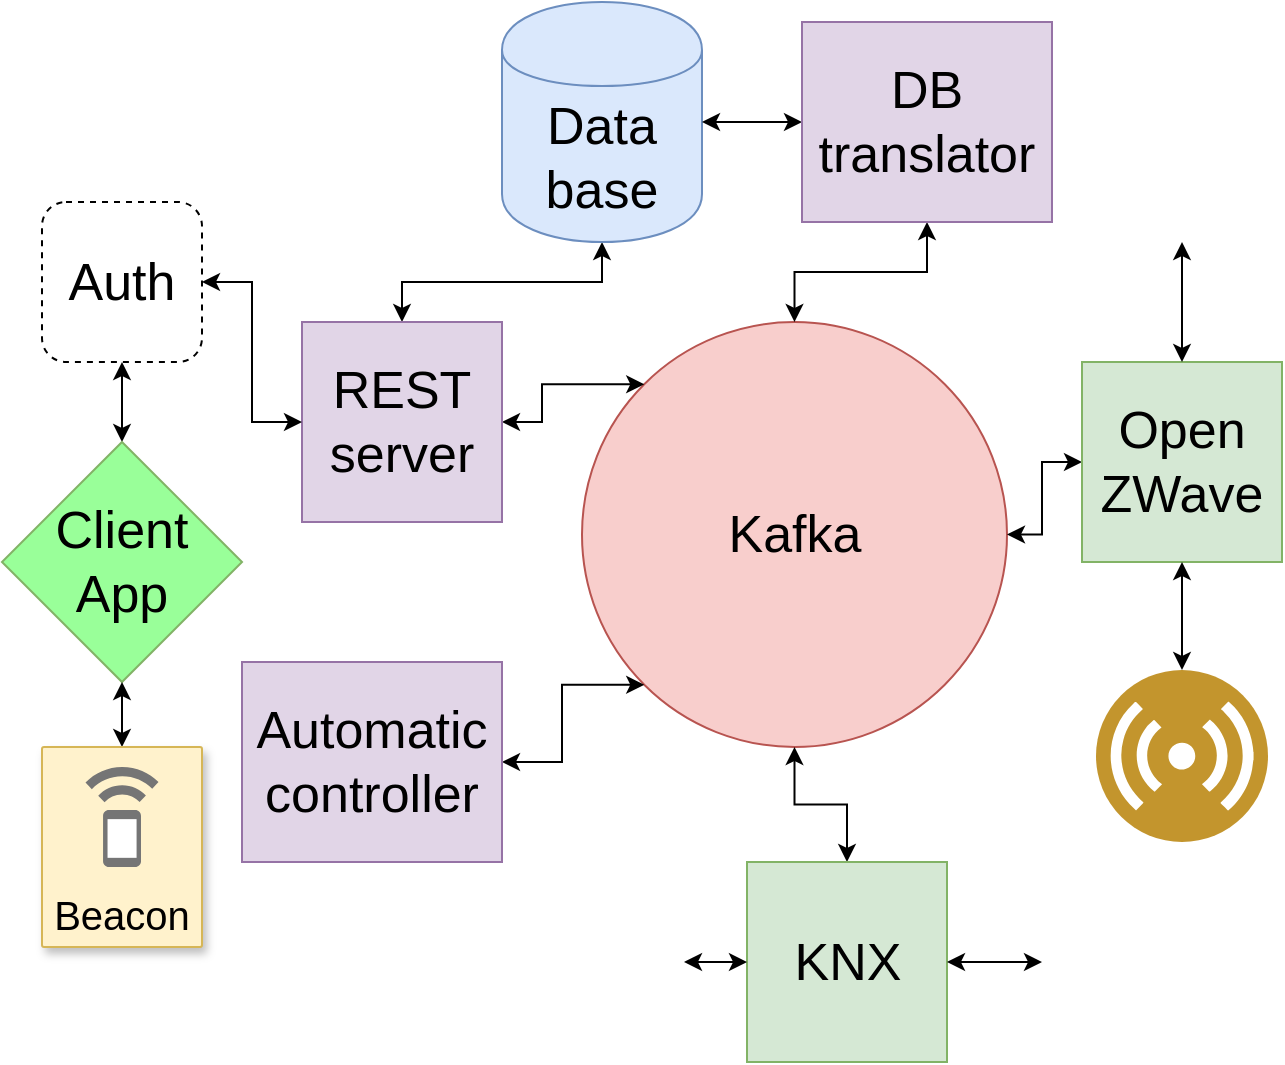 <mxfile version="12.4.9" type="device"><diagram id="hJPKtiZCH8U18nDD04zk" name="Page-1"><mxGraphModel dx="1378" dy="629" grid="1" gridSize="10" guides="1" tooltips="1" connect="1" arrows="1" fold="1" page="0" pageScale="1" pageWidth="827" pageHeight="1169" math="0" shadow="0"><root><mxCell id="0"/><mxCell id="1" parent="0"/><mxCell id="OYLzrGyQOJT7fG7lCAyo-1" value="Kafka" style="ellipse;whiteSpace=wrap;html=1;aspect=fixed;fontSize=26;fillColor=#f8cecc;strokeColor=#b85450;" parent="1" vertex="1"><mxGeometry x="70" y="280" width="212.5" height="212.5" as="geometry"/></mxCell><mxCell id="xlGnm-aRvEGxSo4vlyf8-7" style="edgeStyle=orthogonalEdgeStyle;rounded=0;orthogonalLoop=1;jettySize=auto;html=1;fontSize=26;startArrow=classic;startFill=1;" edge="1" parent="1" source="OYLzrGyQOJT7fG7lCAyo-6" target="OYLzrGyQOJT7fG7lCAyo-11"><mxGeometry relative="1" as="geometry"/></mxCell><mxCell id="xlGnm-aRvEGxSo4vlyf8-25" style="edgeStyle=orthogonalEdgeStyle;rounded=0;orthogonalLoop=1;jettySize=auto;html=1;entryX=0;entryY=0;entryDx=0;entryDy=0;startArrow=classic;startFill=1;fontSize=26;" edge="1" parent="1" source="OYLzrGyQOJT7fG7lCAyo-6" target="OYLzrGyQOJT7fG7lCAyo-1"><mxGeometry relative="1" as="geometry"/></mxCell><mxCell id="OYLzrGyQOJT7fG7lCAyo-6" value="REST server" style="whiteSpace=wrap;html=1;aspect=fixed;fontSize=26;fillColor=#e1d5e7;strokeColor=#9673a6;" parent="1" vertex="1"><mxGeometry x="-70" y="280" width="100" height="100" as="geometry"/></mxCell><mxCell id="xlGnm-aRvEGxSo4vlyf8-9" style="edgeStyle=orthogonalEdgeStyle;rounded=0;orthogonalLoop=1;jettySize=auto;html=1;fontSize=26;startArrow=classic;startFill=1;" edge="1" parent="1" source="OYLzrGyQOJT7fG7lCAyo-7" target="xlGnm-aRvEGxSo4vlyf8-1"><mxGeometry relative="1" as="geometry"/></mxCell><mxCell id="OYLzrGyQOJT7fG7lCAyo-7" value="Client App" style="rhombus;whiteSpace=wrap;html=1;fontSize=26;fillColor=#99FF99;strokeColor=#82b366;" parent="1" vertex="1"><mxGeometry x="-220" y="340" width="120" height="120" as="geometry"/></mxCell><mxCell id="OYLzrGyQOJT7fG7lCAyo-11" value="Data base" style="shape=cylinder;whiteSpace=wrap;html=1;boundedLbl=1;backgroundOutline=1;fontSize=26;fillColor=#dae8fc;strokeColor=#6c8ebf;" parent="1" vertex="1"><mxGeometry x="30" y="120" width="100" height="120" as="geometry"/></mxCell><mxCell id="xlGnm-aRvEGxSo4vlyf8-21" style="edgeStyle=orthogonalEdgeStyle;rounded=0;orthogonalLoop=1;jettySize=auto;html=1;startArrow=classic;startFill=1;fontSize=26;" edge="1" parent="1" source="OYLzrGyQOJT7fG7lCAyo-3" target="OYLzrGyQOJT7fG7lCAyo-1"><mxGeometry relative="1" as="geometry"/></mxCell><mxCell id="OYLzrGyQOJT7fG7lCAyo-3" value="Open ZWave" style="whiteSpace=wrap;html=1;aspect=fixed;fontSize=26;fillColor=#d5e8d4;strokeColor=#82b366;" parent="1" vertex="1"><mxGeometry x="320" y="300" width="100" height="100" as="geometry"/></mxCell><mxCell id="xlGnm-aRvEGxSo4vlyf8-10" style="edgeStyle=orthogonalEdgeStyle;rounded=0;orthogonalLoop=1;jettySize=auto;html=1;startArrow=classic;startFill=1;fontSize=26;" edge="1" parent="1" source="W_J8wzUdvyJl8Zqh2S_G-16" target="OYLzrGyQOJT7fG7lCAyo-3"><mxGeometry relative="1" as="geometry"/></mxCell><mxCell id="W_J8wzUdvyJl8Zqh2S_G-16" value="" style="shape=image;html=1;verticalAlign=top;verticalLabelPosition=bottom;labelBackgroundColor=#ffffff;imageAspect=0;aspect=fixed;image=https://cdn0.iconfinder.com/data/icons/small-n-flat/24/678078-light-bulb-128.png;rounded=0;comic=0;gradientColor=none;perimeterSpacing=0;" parent="1" vertex="1"><mxGeometry x="320" y="140" width="100" height="100" as="geometry"/></mxCell><mxCell id="W_J8wzUdvyJl8Zqh2S_G-17" value="" style="aspect=fixed;perimeter=ellipsePerimeter;html=1;align=center;shadow=0;dashed=0;fontColor=#4277BB;labelBackgroundColor=#ffffff;fontSize=12;spacingTop=3;image;image=img/lib/ibm/users/sensor.svg;rounded=0;comic=0;gradientColor=none;" parent="1" vertex="1"><mxGeometry x="327" y="454" width="86" height="86" as="geometry"/></mxCell><mxCell id="W_J8wzUdvyJl8Zqh2S_G-31" style="edgeStyle=orthogonalEdgeStyle;rounded=0;orthogonalLoop=1;jettySize=auto;html=1;startArrow=classic;startFill=1;fontSize=35;" parent="1" source="OYLzrGyQOJT7fG7lCAyo-3" target="W_J8wzUdvyJl8Zqh2S_G-17" edge="1"><mxGeometry relative="1" as="geometry"/></mxCell><mxCell id="CMZmK1EBAPhevOV95E88-11" style="edgeStyle=orthogonalEdgeStyle;rounded=0;orthogonalLoop=1;jettySize=auto;html=1;startArrow=classic;startFill=1;fontSize=20;" parent="1" source="OYLzrGyQOJT7fG7lCAyo-2" target="OYLzrGyQOJT7fG7lCAyo-1" edge="1"><mxGeometry relative="1" as="geometry"/></mxCell><mxCell id="OYLzrGyQOJT7fG7lCAyo-2" value="KNX" style="whiteSpace=wrap;html=1;aspect=fixed;fontSize=26;fillColor=#d5e8d4;strokeColor=#82b366;" parent="1" vertex="1"><mxGeometry x="152.5" y="550" width="100" height="100" as="geometry"/></mxCell><mxCell id="xlGnm-aRvEGxSo4vlyf8-11" style="edgeStyle=orthogonalEdgeStyle;rounded=0;orthogonalLoop=1;jettySize=auto;html=1;startArrow=classic;startFill=1;fontSize=26;" edge="1" parent="1" source="W_J8wzUdvyJl8Zqh2S_G-13" target="OYLzrGyQOJT7fG7lCAyo-2"><mxGeometry relative="1" as="geometry"/></mxCell><mxCell id="W_J8wzUdvyJl8Zqh2S_G-13" value="" style="shape=image;html=1;verticalAlign=top;verticalLabelPosition=bottom;labelBackgroundColor=#ffffff;imageAspect=0;aspect=fixed;image=https://cdn3.iconfinder.com/data/icons/car-parts-18/64/car-condenser-radiator-heat-exchanger-128.png;rounded=0;comic=0;gradientColor=none;" parent="1" vertex="1"><mxGeometry x="30" y="554.5" width="91" height="91" as="geometry"/></mxCell><mxCell id="W_J8wzUdvyJl8Zqh2S_G-14" value="" style="shape=image;html=1;verticalAlign=top;verticalLabelPosition=bottom;labelBackgroundColor=#ffffff;imageAspect=0;aspect=fixed;image=https://cdn2.iconfinder.com/data/icons/household-things/64/house_window-128.png;rounded=0;comic=0;gradientColor=none;" parent="1" vertex="1"><mxGeometry x="300" y="555" width="90" height="90" as="geometry"/></mxCell><mxCell id="W_J8wzUdvyJl8Zqh2S_G-28" style="edgeStyle=orthogonalEdgeStyle;rounded=0;orthogonalLoop=1;jettySize=auto;html=1;startArrow=classic;startFill=1;fontSize=35;" parent="1" source="OYLzrGyQOJT7fG7lCAyo-2" target="W_J8wzUdvyJl8Zqh2S_G-14" edge="1"><mxGeometry relative="1" as="geometry"/></mxCell><mxCell id="CMZmK1EBAPhevOV95E88-7" style="edgeStyle=orthogonalEdgeStyle;rounded=0;orthogonalLoop=1;jettySize=auto;html=1;startArrow=classic;startFill=1;fontSize=20;" parent="1" source="CMZmK1EBAPhevOV95E88-1" target="OYLzrGyQOJT7fG7lCAyo-7" edge="1"><mxGeometry relative="1" as="geometry"/></mxCell><mxCell id="CMZmK1EBAPhevOV95E88-1" value="Beacon" style="strokeColor=#d6b656;shadow=1;strokeWidth=1;rounded=1;absoluteArcSize=1;arcSize=2;labelPosition=center;verticalLabelPosition=middle;align=center;verticalAlign=bottom;spacingLeft=0;fontSize=20;whiteSpace=wrap;spacingBottom=2;fillColor=#fff2cc;" parent="1" vertex="1"><mxGeometry x="-200" y="492.5" width="80" height="100" as="geometry"/></mxCell><mxCell id="CMZmK1EBAPhevOV95E88-2" value="" style="dashed=0;connectable=0;html=1;fillColor=#757575;strokeColor=none;shape=mxgraph.gcp2.beacon;part=1;" parent="CMZmK1EBAPhevOV95E88-1" vertex="1"><mxGeometry x="0.5" width="36.5" height="50" relative="1" as="geometry"><mxPoint x="-18.25" y="10" as="offset"/></mxGeometry></mxCell><mxCell id="xlGnm-aRvEGxSo4vlyf8-16" style="edgeStyle=orthogonalEdgeStyle;rounded=0;orthogonalLoop=1;jettySize=auto;html=1;startArrow=classic;startFill=1;fontSize=26;" edge="1" parent="1" source="xlGnm-aRvEGxSo4vlyf8-1" target="OYLzrGyQOJT7fG7lCAyo-6"><mxGeometry relative="1" as="geometry"/></mxCell><mxCell id="xlGnm-aRvEGxSo4vlyf8-1" value="Auth" style="rounded=1;whiteSpace=wrap;html=1;dashed=1;fontSize=26;aspect=fixed;" vertex="1" parent="1"><mxGeometry x="-200" y="220" width="80" height="80" as="geometry"/></mxCell><mxCell id="xlGnm-aRvEGxSo4vlyf8-23" style="edgeStyle=orthogonalEdgeStyle;rounded=0;orthogonalLoop=1;jettySize=auto;html=1;entryX=0;entryY=1;entryDx=0;entryDy=0;startArrow=classic;startFill=1;fontSize=26;" edge="1" parent="1" source="xlGnm-aRvEGxSo4vlyf8-5" target="OYLzrGyQOJT7fG7lCAyo-1"><mxGeometry relative="1" as="geometry"><Array as="points"><mxPoint x="60" y="500"/><mxPoint x="60" y="462"/></Array></mxGeometry></mxCell><mxCell id="xlGnm-aRvEGxSo4vlyf8-5" value="Automatic controller" style="whiteSpace=wrap;html=1;fontSize=26;fillColor=#e1d5e7;strokeColor=#9673a6;" vertex="1" parent="1"><mxGeometry x="-100" y="450" width="130" height="100" as="geometry"/></mxCell><mxCell id="xlGnm-aRvEGxSo4vlyf8-12" style="edgeStyle=orthogonalEdgeStyle;rounded=0;orthogonalLoop=1;jettySize=auto;html=1;startArrow=classic;startFill=1;fontSize=26;" edge="1" parent="1" source="xlGnm-aRvEGxSo4vlyf8-6" target="OYLzrGyQOJT7fG7lCAyo-11"><mxGeometry relative="1" as="geometry"/></mxCell><mxCell id="xlGnm-aRvEGxSo4vlyf8-20" style="edgeStyle=orthogonalEdgeStyle;rounded=0;orthogonalLoop=1;jettySize=auto;html=1;startArrow=classic;startFill=1;fontSize=26;" edge="1" parent="1" source="xlGnm-aRvEGxSo4vlyf8-6" target="OYLzrGyQOJT7fG7lCAyo-1"><mxGeometry relative="1" as="geometry"/></mxCell><mxCell id="xlGnm-aRvEGxSo4vlyf8-6" value="DB translator" style="whiteSpace=wrap;html=1;fontSize=26;fillColor=#e1d5e7;strokeColor=#9673a6;" vertex="1" parent="1"><mxGeometry x="180" y="130" width="125" height="100" as="geometry"/></mxCell></root></mxGraphModel></diagram></mxfile>